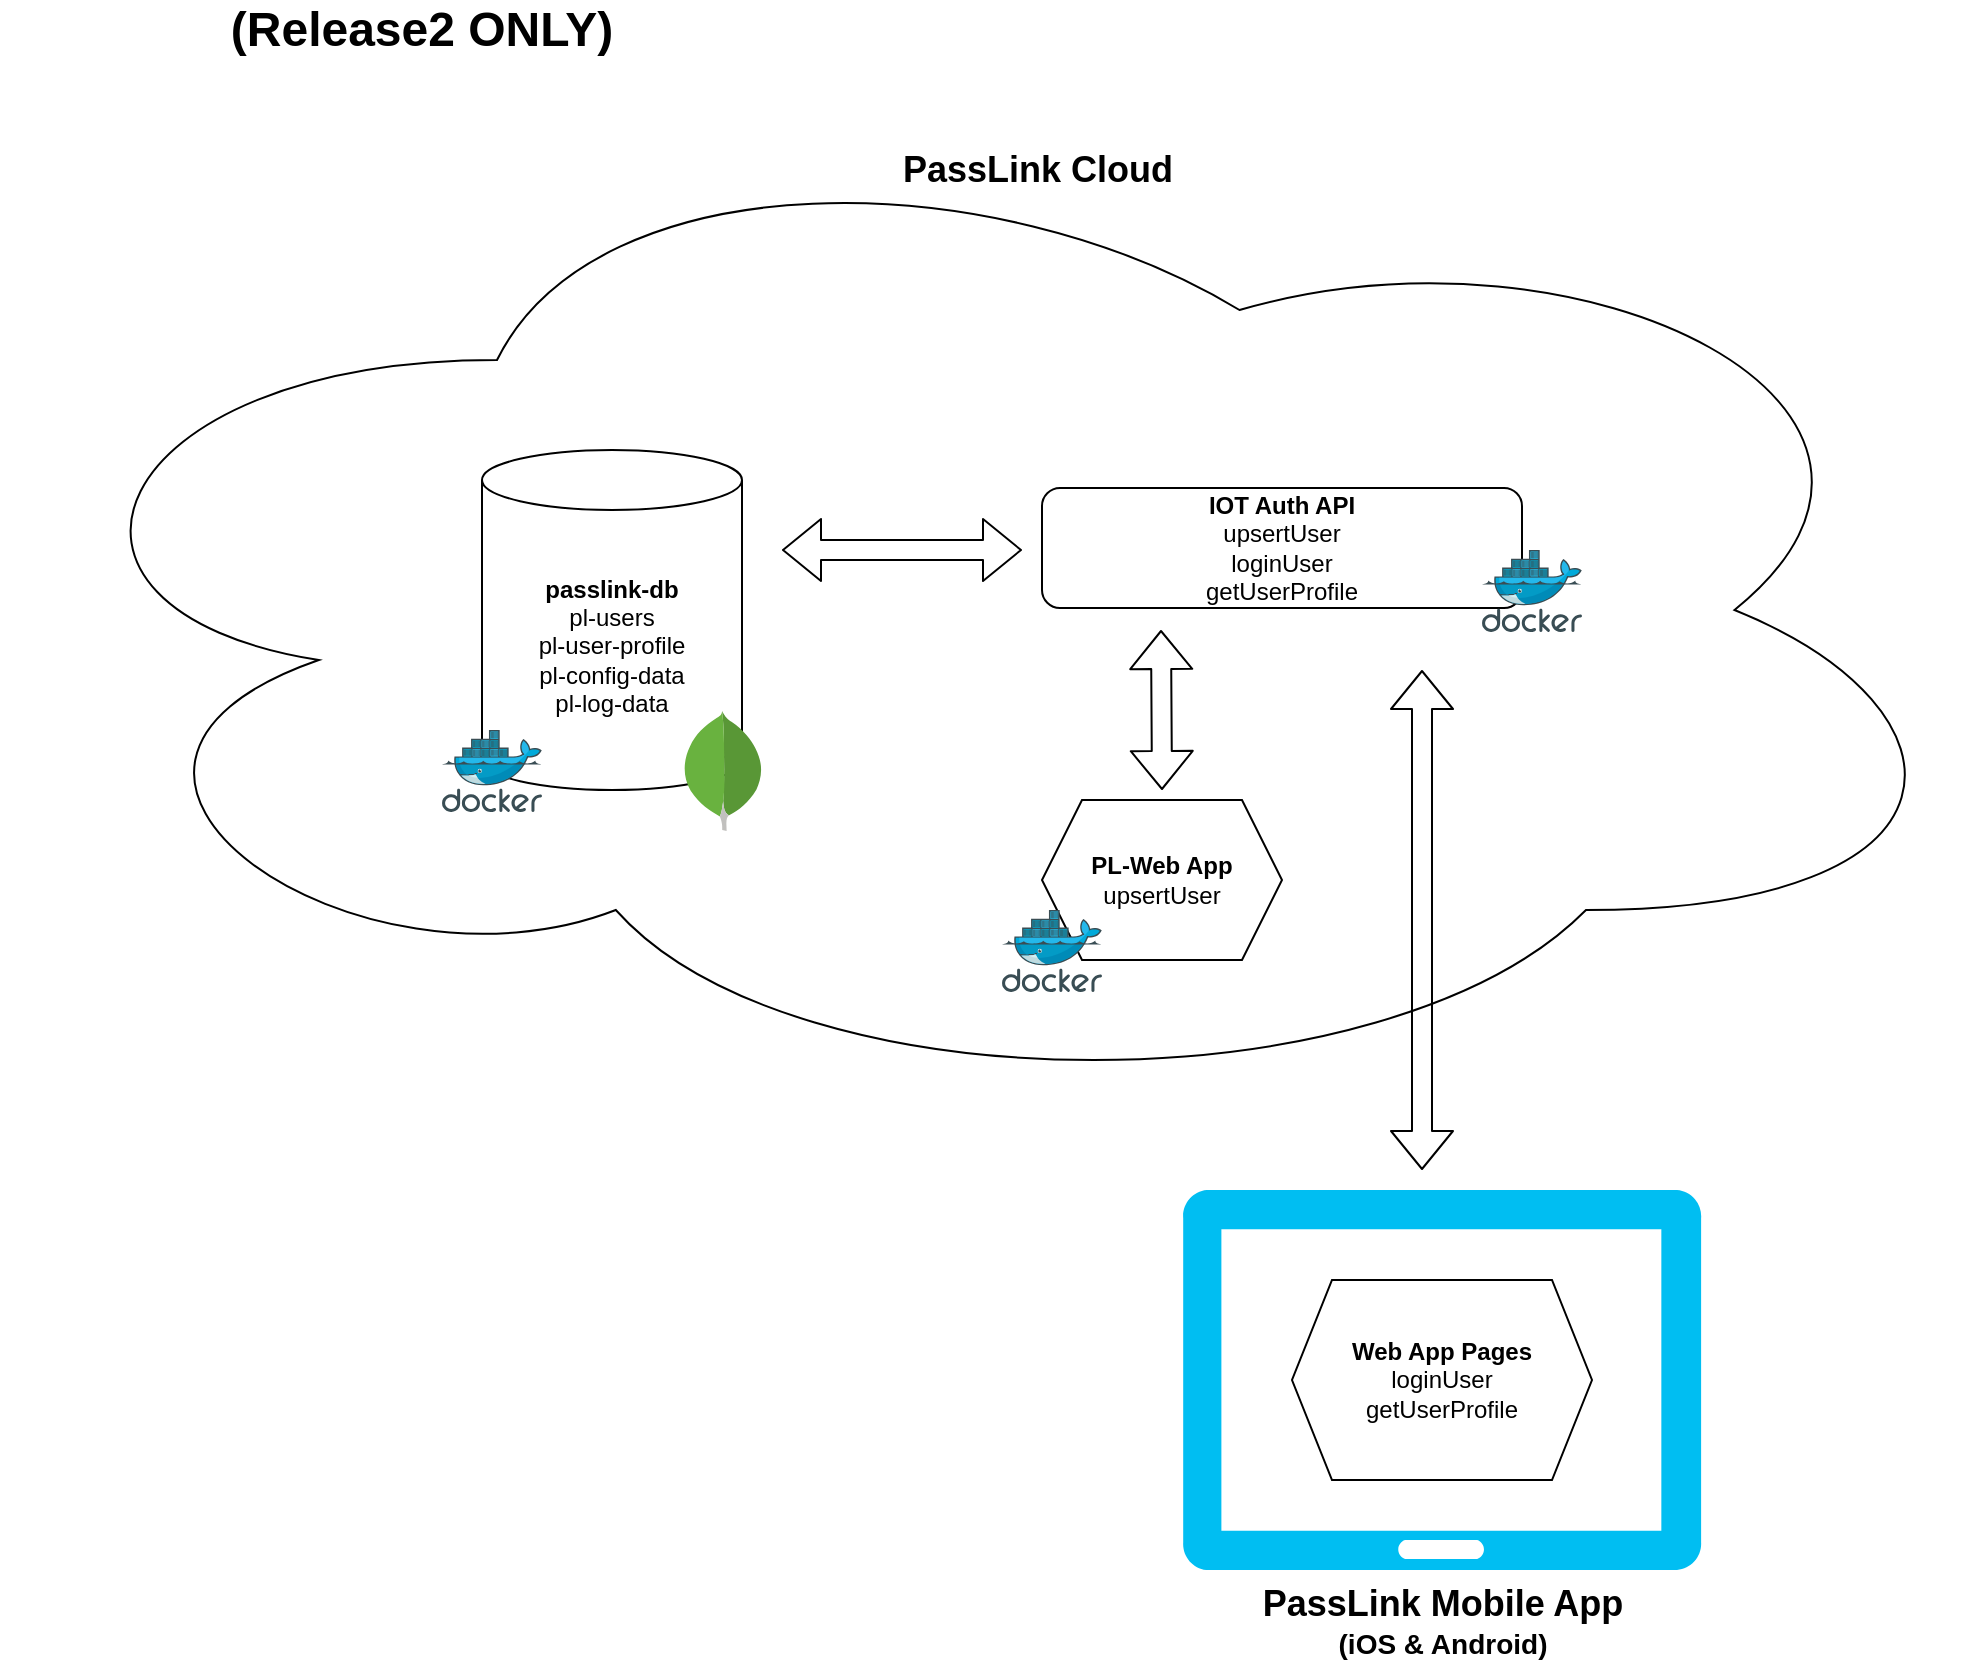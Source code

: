 <mxfile version="13.9.9" type="device"><diagram id="6nzKmCqyCw57URDHWHep" name="Page-1"><mxGraphModel dx="1936" dy="966" grid="1" gridSize="10" guides="1" tooltips="1" connect="1" arrows="1" fold="1" page="1" pageScale="1" pageWidth="850" pageHeight="1100" math="0" shadow="0"><root><mxCell id="0"/><mxCell id="1" parent="0"/><mxCell id="wlN80cH2REwnNmvQC5A--2" value="" style="ellipse;shape=cloud;whiteSpace=wrap;html=1;" parent="1" vertex="1"><mxGeometry x="-40" y="70" width="990" height="500" as="geometry"/></mxCell><mxCell id="wlN80cH2REwnNmvQC5A--4" value="&lt;b&gt;IOT Auth API&lt;/b&gt;&lt;br&gt;upsertUser&lt;br&gt;loginUser&lt;br&gt;getUserProfile" style="rounded=1;whiteSpace=wrap;html=1;" parent="1" vertex="1"><mxGeometry x="480" y="259" width="240" height="60" as="geometry"/></mxCell><mxCell id="wlN80cH2REwnNmvQC5A--5" value="&lt;b&gt;passlink-db&lt;br&gt;&lt;/b&gt;pl-users&lt;br&gt;pl-user-profile&lt;br&gt;pl-config-data&lt;br&gt;pl-log-data" style="shape=cylinder3;whiteSpace=wrap;html=1;boundedLbl=1;backgroundOutline=1;size=15;" parent="1" vertex="1"><mxGeometry x="200" y="240" width="130" height="170" as="geometry"/></mxCell><mxCell id="wlN80cH2REwnNmvQC5A--8" value="" style="shape=flexArrow;endArrow=classic;startArrow=classic;html=1;" parent="1" edge="1"><mxGeometry width="50" height="50" relative="1" as="geometry"><mxPoint x="350" y="290" as="sourcePoint"/><mxPoint x="470" y="290" as="targetPoint"/></mxGeometry></mxCell><mxCell id="wlN80cH2REwnNmvQC5A--9" value="&lt;b&gt;&lt;font style=&quot;font-size: 18px&quot;&gt;PassLink Cloud&amp;nbsp;&lt;/font&gt;&lt;/b&gt;" style="text;html=1;align=center;verticalAlign=middle;resizable=0;points=[];autosize=1;" parent="1" vertex="1"><mxGeometry x="400" y="90" width="160" height="20" as="geometry"/></mxCell><mxCell id="wlN80cH2REwnNmvQC5A--10" value="" style="aspect=fixed;html=1;points=[];align=center;image;fontSize=12;image=img/lib/mscae/Docker.svg;" parent="1" vertex="1"><mxGeometry x="180" y="380" width="50" height="41" as="geometry"/></mxCell><mxCell id="wlN80cH2REwnNmvQC5A--11" value="" style="aspect=fixed;html=1;points=[];align=center;image;fontSize=12;image=img/lib/mscae/Docker.svg;" parent="1" vertex="1"><mxGeometry x="700" y="290" width="50" height="41" as="geometry"/></mxCell><mxCell id="wlN80cH2REwnNmvQC5A--12" value="" style="dashed=0;outlineConnect=0;html=1;align=center;labelPosition=center;verticalLabelPosition=bottom;verticalAlign=top;shape=mxgraph.weblogos.mongodb" parent="1" vertex="1"><mxGeometry x="300" y="370.5" width="41.2" height="60" as="geometry"/></mxCell><mxCell id="wlN80cH2REwnNmvQC5A--13" value="" style="shape=flexArrow;endArrow=classic;startArrow=classic;html=1;" parent="1" edge="1"><mxGeometry width="50" height="50" relative="1" as="geometry"><mxPoint x="670" y="600" as="sourcePoint"/><mxPoint x="670" y="350" as="targetPoint"/></mxGeometry></mxCell><mxCell id="wlN80cH2REwnNmvQC5A--14" value="&lt;b&gt;&lt;font style=&quot;font-size: 24px&quot;&gt;(Release2 ONLY)&lt;/font&gt;&lt;/b&gt;" style="text;html=1;strokeColor=none;fillColor=none;align=center;verticalAlign=middle;whiteSpace=wrap;rounded=0;" parent="1" vertex="1"><mxGeometry x="40" y="20" width="260" height="20" as="geometry"/></mxCell><mxCell id="UNA4MPWle17_z7X3mrBF-2" value="&lt;b&gt;PL-Web App&lt;/b&gt;&lt;br&gt;upsertUser" style="shape=hexagon;perimeter=hexagonPerimeter2;whiteSpace=wrap;html=1;fixedSize=1;" parent="1" vertex="1"><mxGeometry x="480" y="415" width="120" height="80" as="geometry"/></mxCell><mxCell id="UNA4MPWle17_z7X3mrBF-4" value="" style="shape=flexArrow;endArrow=classic;startArrow=classic;html=1;" parent="1" edge="1"><mxGeometry width="50" height="50" relative="1" as="geometry"><mxPoint x="540" y="410" as="sourcePoint"/><mxPoint x="539.5" y="330" as="targetPoint"/></mxGeometry></mxCell><mxCell id="UNA4MPWle17_z7X3mrBF-5" value="" style="aspect=fixed;html=1;points=[];align=center;image;fontSize=12;image=img/lib/mscae/Docker.svg;" parent="1" vertex="1"><mxGeometry x="460" y="470" width="50" height="41" as="geometry"/></mxCell><mxCell id="UNA4MPWle17_z7X3mrBF-10" value="&lt;font&gt;&lt;b&gt;&lt;span style=&quot;font-size: 18px&quot;&gt;PassLink Mobile App&lt;/span&gt;&lt;br&gt;&lt;font style=&quot;font-size: 14px&quot;&gt;(iOS &amp;amp; Android)&lt;/font&gt;&lt;br&gt;&lt;/b&gt;&lt;/font&gt;" style="verticalLabelPosition=bottom;html=1;verticalAlign=top;align=center;strokeColor=none;fillColor=#00BEF2;shape=mxgraph.azure.tablet;pointerEvents=1;" parent="1" vertex="1"><mxGeometry x="550" y="610" width="260" height="190" as="geometry"/></mxCell><mxCell id="UNA4MPWle17_z7X3mrBF-14" value="&lt;b&gt;Web App Pages&lt;/b&gt;&lt;br&gt;loginUser&lt;br&gt;getUserProfile" style="shape=hexagon;perimeter=hexagonPerimeter2;whiteSpace=wrap;html=1;fixedSize=1;" parent="1" vertex="1"><mxGeometry x="605" y="655" width="150" height="100" as="geometry"/></mxCell></root></mxGraphModel></diagram></mxfile>